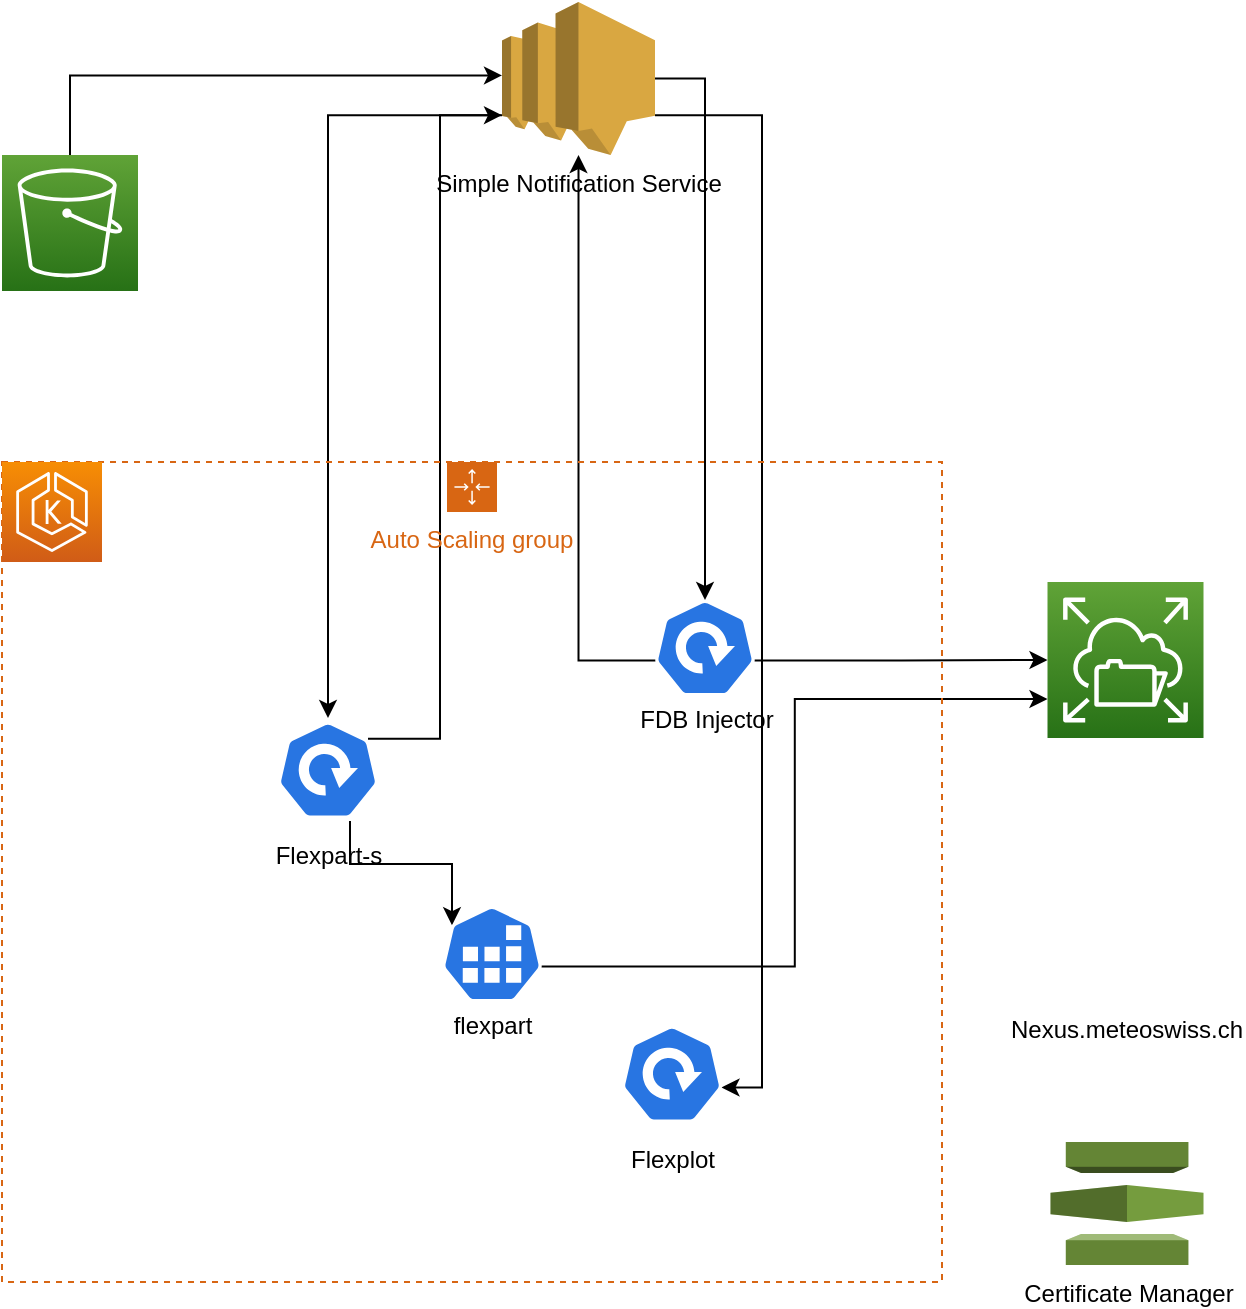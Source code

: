 <mxfile version="20.0.1" type="github"><diagram id="5HWtIpNRMS1lR3BwYFW4" name="Page-1"><mxGraphModel dx="1422" dy="882" grid="1" gridSize="10" guides="1" tooltips="1" connect="1" arrows="1" fold="1" page="1" pageScale="1" pageWidth="827" pageHeight="1169" math="0" shadow="0"><root><mxCell id="0"/><mxCell id="1" parent="0"/><mxCell id="GXClvmRppGFjwZ1OA8VU-3" style="edgeStyle=orthogonalEdgeStyle;rounded=0;orthogonalLoop=1;jettySize=auto;html=1;entryX=0;entryY=0.48;entryDx=0;entryDy=0;entryPerimeter=0;exitX=0.5;exitY=0;exitDx=0;exitDy=0;exitPerimeter=0;" edge="1" parent="1" source="GXClvmRppGFjwZ1OA8VU-1" target="GXClvmRppGFjwZ1OA8VU-2"><mxGeometry relative="1" as="geometry"/></mxCell><mxCell id="GXClvmRppGFjwZ1OA8VU-1" value="" style="sketch=0;points=[[0,0,0],[0.25,0,0],[0.5,0,0],[0.75,0,0],[1,0,0],[0,1,0],[0.25,1,0],[0.5,1,0],[0.75,1,0],[1,1,0],[0,0.25,0],[0,0.5,0],[0,0.75,0],[1,0.25,0],[1,0.5,0],[1,0.75,0]];outlineConnect=0;fontColor=#232F3E;gradientColor=#60A337;gradientDirection=north;fillColor=#277116;strokeColor=#ffffff;dashed=0;verticalLabelPosition=bottom;verticalAlign=top;align=center;html=1;fontSize=12;fontStyle=0;aspect=fixed;shape=mxgraph.aws4.resourceIcon;resIcon=mxgraph.aws4.s3;" vertex="1" parent="1"><mxGeometry x="70" y="136.5" width="68" height="68" as="geometry"/></mxCell><mxCell id="GXClvmRppGFjwZ1OA8VU-5" style="edgeStyle=orthogonalEdgeStyle;rounded=0;orthogonalLoop=1;jettySize=auto;html=1;exitX=1;exitY=0.5;exitDx=0;exitDy=0;exitPerimeter=0;entryX=0.5;entryY=0;entryDx=0;entryDy=0;entryPerimeter=0;" edge="1" parent="1" source="GXClvmRppGFjwZ1OA8VU-2" target="GXClvmRppGFjwZ1OA8VU-19"><mxGeometry relative="1" as="geometry"/></mxCell><mxCell id="GXClvmRppGFjwZ1OA8VU-7" style="edgeStyle=orthogonalEdgeStyle;rounded=0;orthogonalLoop=1;jettySize=auto;html=1;exitX=0;exitY=0.74;exitDx=0;exitDy=0;exitPerimeter=0;entryX=0.5;entryY=0;entryDx=0;entryDy=0;entryPerimeter=0;" edge="1" parent="1" source="GXClvmRppGFjwZ1OA8VU-2" target="GXClvmRppGFjwZ1OA8VU-15"><mxGeometry relative="1" as="geometry"><mxPoint x="330" y="460" as="targetPoint"/></mxGeometry></mxCell><mxCell id="GXClvmRppGFjwZ1OA8VU-26" style="edgeStyle=orthogonalEdgeStyle;rounded=0;orthogonalLoop=1;jettySize=auto;html=1;exitX=1;exitY=0.74;exitDx=0;exitDy=0;exitPerimeter=0;entryX=0.995;entryY=0.63;entryDx=0;entryDy=0;entryPerimeter=0;" edge="1" parent="1" source="GXClvmRppGFjwZ1OA8VU-2" target="GXClvmRppGFjwZ1OA8VU-24"><mxGeometry relative="1" as="geometry"/></mxCell><mxCell id="GXClvmRppGFjwZ1OA8VU-2" value="Simple Notification Service" style="outlineConnect=0;dashed=0;verticalLabelPosition=bottom;verticalAlign=top;align=center;html=1;shape=mxgraph.aws3.sns;fillColor=#D9A741;gradientColor=none;" vertex="1" parent="1"><mxGeometry x="320" y="60" width="76.5" height="76.5" as="geometry"/></mxCell><mxCell id="GXClvmRppGFjwZ1OA8VU-6" style="edgeStyle=orthogonalEdgeStyle;rounded=0;orthogonalLoop=1;jettySize=auto;html=1;exitX=0.005;exitY=0.63;exitDx=0;exitDy=0;exitPerimeter=0;" edge="1" parent="1" source="GXClvmRppGFjwZ1OA8VU-19" target="GXClvmRppGFjwZ1OA8VU-2"><mxGeometry relative="1" as="geometry"/></mxCell><mxCell id="GXClvmRppGFjwZ1OA8VU-10" style="edgeStyle=orthogonalEdgeStyle;rounded=0;orthogonalLoop=1;jettySize=auto;html=1;exitX=0.995;exitY=0.63;exitDx=0;exitDy=0;exitPerimeter=0;" edge="1" parent="1" source="GXClvmRppGFjwZ1OA8VU-19" target="GXClvmRppGFjwZ1OA8VU-9"><mxGeometry relative="1" as="geometry"/></mxCell><mxCell id="GXClvmRppGFjwZ1OA8VU-13" style="edgeStyle=orthogonalEdgeStyle;rounded=0;orthogonalLoop=1;jettySize=auto;html=1;exitX=0.9;exitY=0.2;exitDx=0;exitDy=0;exitPerimeter=0;entryX=0;entryY=0.74;entryDx=0;entryDy=0;entryPerimeter=0;" edge="1" parent="1" source="GXClvmRppGFjwZ1OA8VU-15" target="GXClvmRppGFjwZ1OA8VU-2"><mxGeometry relative="1" as="geometry"/></mxCell><mxCell id="GXClvmRppGFjwZ1OA8VU-9" value="" style="sketch=0;points=[[0,0,0],[0.25,0,0],[0.5,0,0],[0.75,0,0],[1,0,0],[0,1,0],[0.25,1,0],[0.5,1,0],[0.75,1,0],[1,1,0],[0,0.25,0],[0,0.5,0],[0,0.75,0],[1,0.25,0],[1,0.5,0],[1,0.75,0]];outlineConnect=0;fontColor=#232F3E;gradientColor=#60A337;gradientDirection=north;fillColor=#277116;strokeColor=#ffffff;dashed=0;verticalLabelPosition=bottom;verticalAlign=top;align=center;html=1;fontSize=12;fontStyle=0;aspect=fixed;shape=mxgraph.aws4.resourceIcon;resIcon=mxgraph.aws4.elastic_file_system;" vertex="1" parent="1"><mxGeometry x="592.75" y="350" width="78" height="78" as="geometry"/></mxCell><mxCell id="GXClvmRppGFjwZ1OA8VU-17" style="edgeStyle=orthogonalEdgeStyle;rounded=0;orthogonalLoop=1;jettySize=auto;html=1;exitX=0.72;exitY=0.99;exitDx=0;exitDy=0;exitPerimeter=0;entryX=0.1;entryY=0.2;entryDx=0;entryDy=0;entryPerimeter=0;" edge="1" parent="1" source="GXClvmRppGFjwZ1OA8VU-15" target="GXClvmRppGFjwZ1OA8VU-16"><mxGeometry relative="1" as="geometry"/></mxCell><mxCell id="GXClvmRppGFjwZ1OA8VU-15" value="&lt;br&gt;&lt;br&gt;&lt;br&gt;&lt;br&gt;&lt;br&gt;&lt;br&gt;Flexpart-s" style="sketch=0;html=1;dashed=0;whitespace=wrap;fillColor=#2875E2;strokeColor=#ffffff;points=[[0.005,0.63,0],[0.1,0.2,0],[0.9,0.2,0],[0.5,0,0],[0.995,0.63,0],[0.72,0.99,0],[0.5,1,0],[0.28,0.99,0]];shape=mxgraph.kubernetes.icon;prIcon=deploy" vertex="1" parent="1"><mxGeometry x="208" y="418" width="50" height="52" as="geometry"/></mxCell><mxCell id="GXClvmRppGFjwZ1OA8VU-18" style="edgeStyle=orthogonalEdgeStyle;rounded=0;orthogonalLoop=1;jettySize=auto;html=1;exitX=0.995;exitY=0.63;exitDx=0;exitDy=0;exitPerimeter=0;entryX=0;entryY=0.75;entryDx=0;entryDy=0;entryPerimeter=0;" edge="1" parent="1" source="GXClvmRppGFjwZ1OA8VU-16" target="GXClvmRppGFjwZ1OA8VU-9"><mxGeometry relative="1" as="geometry"/></mxCell><mxCell id="GXClvmRppGFjwZ1OA8VU-16" value="&lt;br&gt;&lt;br&gt;&lt;br&gt;&lt;br&gt;&lt;br&gt;flexpart" style="sketch=0;html=1;dashed=0;whitespace=wrap;fillColor=#2875E2;strokeColor=#ffffff;points=[[0.005,0.63,0],[0.1,0.2,0],[0.9,0.2,0],[0.5,0,0],[0.995,0.63,0],[0.72,0.99,0],[0.5,1,0],[0.28,0.99,0]];shape=mxgraph.kubernetes.icon;prIcon=job" vertex="1" parent="1"><mxGeometry x="290" y="512" width="50" height="48" as="geometry"/></mxCell><mxCell id="GXClvmRppGFjwZ1OA8VU-22" value="Auto Scaling group" style="points=[[0,0],[0.25,0],[0.5,0],[0.75,0],[1,0],[1,0.25],[1,0.5],[1,0.75],[1,1],[0.75,1],[0.5,1],[0.25,1],[0,1],[0,0.75],[0,0.5],[0,0.25]];outlineConnect=0;gradientColor=none;html=1;whiteSpace=wrap;fontSize=12;fontStyle=0;container=1;pointerEvents=0;collapsible=0;recursiveResize=0;shape=mxgraph.aws4.groupCenter;grIcon=mxgraph.aws4.group_auto_scaling_group;grStroke=1;strokeColor=#D86613;fillColor=none;verticalAlign=top;align=center;fontColor=#D86613;dashed=1;spacingTop=25;" vertex="1" parent="1"><mxGeometry x="70" y="290" width="470" height="410" as="geometry"/></mxCell><mxCell id="GXClvmRppGFjwZ1OA8VU-8" value="" style="sketch=0;points=[[0,0,0],[0.25,0,0],[0.5,0,0],[0.75,0,0],[1,0,0],[0,1,0],[0.25,1,0],[0.5,1,0],[0.75,1,0],[1,1,0],[0,0.25,0],[0,0.5,0],[0,0.75,0],[1,0.25,0],[1,0.5,0],[1,0.75,0]];outlineConnect=0;fontColor=#232F3E;gradientColor=#F78E04;gradientDirection=north;fillColor=#D05C17;strokeColor=#ffffff;dashed=0;verticalLabelPosition=bottom;verticalAlign=top;align=center;html=1;fontSize=12;fontStyle=0;aspect=fixed;shape=mxgraph.aws4.resourceIcon;resIcon=mxgraph.aws4.eks;" vertex="1" parent="GXClvmRppGFjwZ1OA8VU-22"><mxGeometry width="50" height="50" as="geometry"/></mxCell><mxCell id="GXClvmRppGFjwZ1OA8VU-24" value="&lt;br&gt;&lt;br&gt;&lt;br&gt;&lt;br&gt;&lt;br&gt;&lt;br&gt;Flexplot" style="sketch=0;html=1;dashed=0;whitespace=wrap;fillColor=#2875E2;strokeColor=#ffffff;points=[[0.005,0.63,0],[0.1,0.2,0],[0.9,0.2,0],[0.5,0,0],[0.995,0.63,0],[0.72,0.99,0],[0.5,1,0],[0.28,0.99,0]];shape=mxgraph.kubernetes.icon;prIcon=deploy" vertex="1" parent="GXClvmRppGFjwZ1OA8VU-22"><mxGeometry x="310" y="280" width="50" height="52" as="geometry"/></mxCell><mxCell id="GXClvmRppGFjwZ1OA8VU-19" value="&lt;br&gt;&lt;br&gt;&lt;br&gt;&lt;br&gt;&lt;br&gt;FDB Injector" style="sketch=0;html=1;dashed=0;whitespace=wrap;fillColor=#2875E2;strokeColor=#ffffff;points=[[0.005,0.63,0],[0.1,0.2,0],[0.9,0.2,0],[0.5,0,0],[0.995,0.63,0],[0.72,0.99,0],[0.5,1,0],[0.28,0.99,0]];shape=mxgraph.kubernetes.icon;prIcon=deploy" vertex="1" parent="GXClvmRppGFjwZ1OA8VU-22"><mxGeometry x="326.5" y="69" width="50" height="48" as="geometry"/></mxCell><mxCell id="GXClvmRppGFjwZ1OA8VU-23" style="edgeStyle=orthogonalEdgeStyle;rounded=0;orthogonalLoop=1;jettySize=auto;html=1;exitX=0.5;exitY=1;exitDx=0;exitDy=0;" edge="1" parent="1" source="GXClvmRppGFjwZ1OA8VU-22" target="GXClvmRppGFjwZ1OA8VU-22"><mxGeometry relative="1" as="geometry"/></mxCell><mxCell id="GXClvmRppGFjwZ1OA8VU-27" value="Nexus.meteoswiss.ch" style="shape=image;verticalLabelPosition=bottom;labelBackgroundColor=default;verticalAlign=top;aspect=fixed;imageAspect=0;image=https://miro.medium.com/max/256/1*2b4k1_SmKkNRgqZV-NMFQg.png;" vertex="1" parent="1"><mxGeometry x="600" y="495" width="65" height="65" as="geometry"/></mxCell><mxCell id="GXClvmRppGFjwZ1OA8VU-28" value="Certificate Manager" style="outlineConnect=0;dashed=0;verticalLabelPosition=bottom;verticalAlign=top;align=center;html=1;shape=mxgraph.aws3.certificate_manager;fillColor=#759C3E;gradientColor=none;" vertex="1" parent="1"><mxGeometry x="594.25" y="630" width="76.5" height="61.5" as="geometry"/></mxCell></root></mxGraphModel></diagram></mxfile>